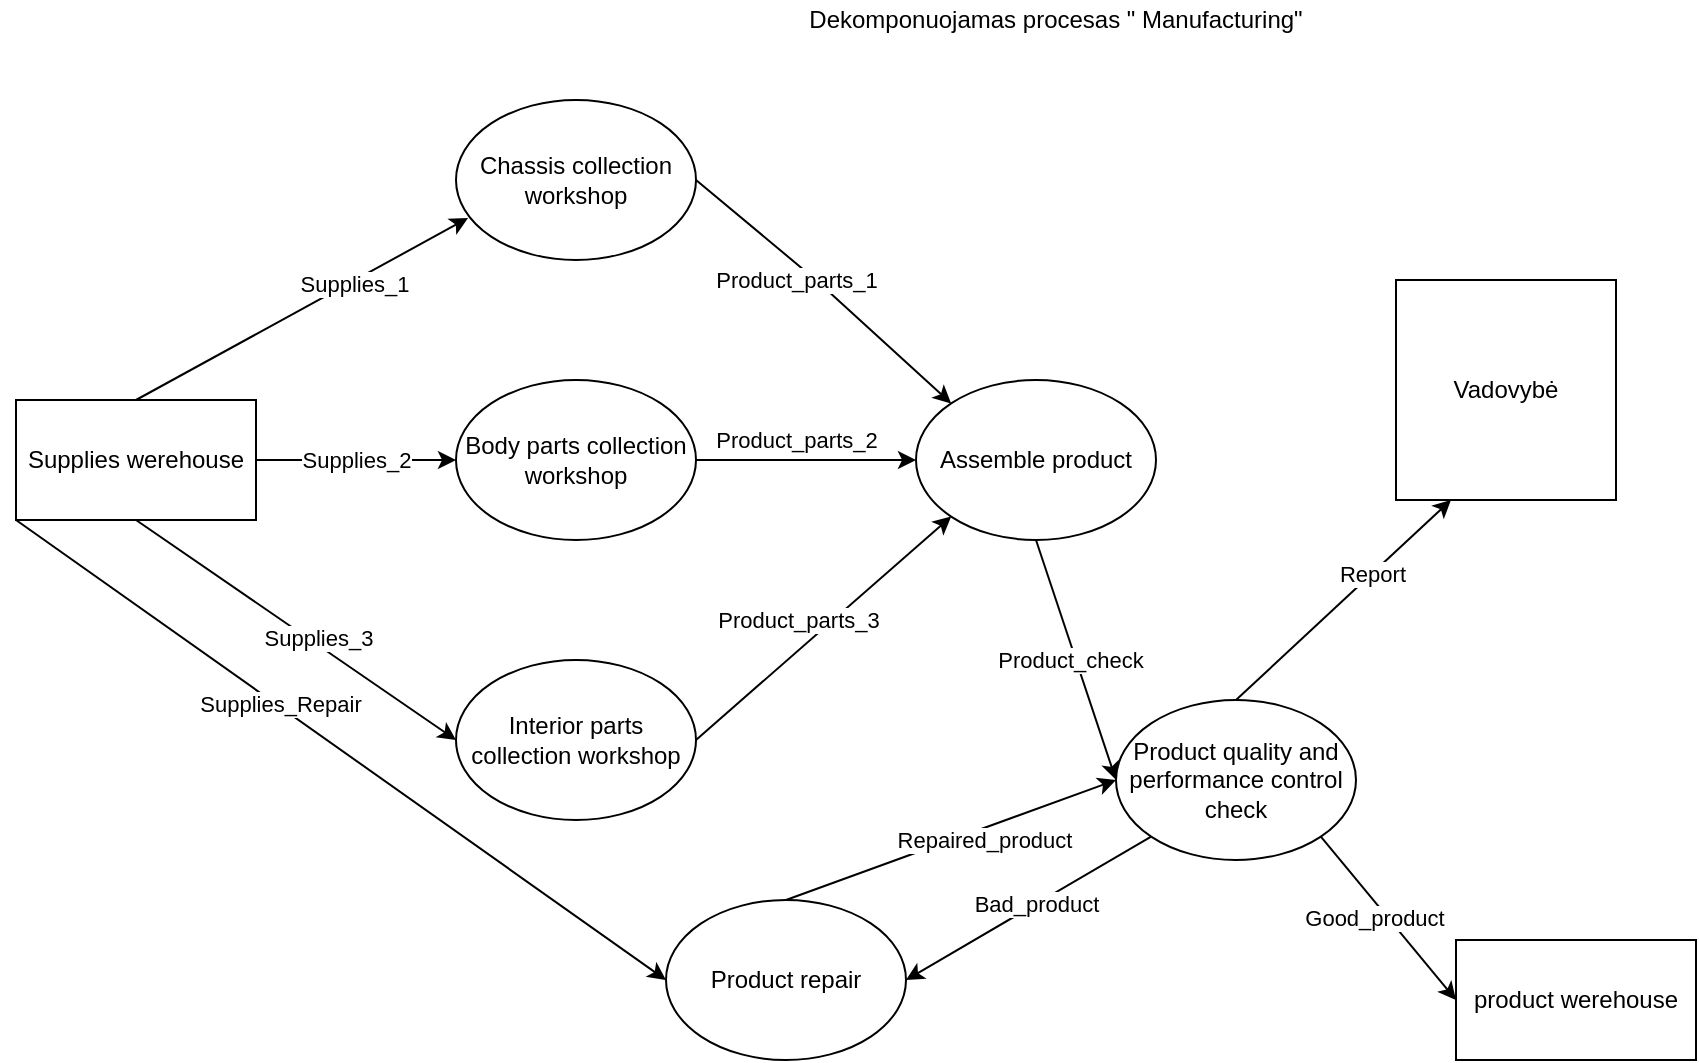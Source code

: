<mxfile version="13.6.10" type="github">
  <diagram id="H3ixN3oLYyR-_zxuuHG0" name="Page-1">
    <mxGraphModel dx="1120" dy="693" grid="1" gridSize="10" guides="1" tooltips="1" connect="1" arrows="1" fold="1" page="1" pageScale="1" pageWidth="850" pageHeight="1100" math="0" shadow="0">
      <root>
        <mxCell id="0" />
        <mxCell id="1" parent="0" />
        <mxCell id="1s43ycaaGnTUGPJuPQ-5-3" value="Dekomponuojamas procesas &quot; Manufacturing&quot;" style="text;html=1;strokeColor=none;fillColor=none;align=center;verticalAlign=middle;whiteSpace=wrap;rounded=0;" parent="1" vertex="1">
          <mxGeometry x="415" y="30" width="290" height="20" as="geometry" />
        </mxCell>
        <mxCell id="1s43ycaaGnTUGPJuPQ-5-4" value="Supplies werehouse" style="rounded=0;whiteSpace=wrap;html=1;" parent="1" vertex="1">
          <mxGeometry x="40" y="230" width="120" height="60" as="geometry" />
        </mxCell>
        <mxCell id="1s43ycaaGnTUGPJuPQ-5-5" value="Product quality and performance control check" style="ellipse;whiteSpace=wrap;html=1;" parent="1" vertex="1">
          <mxGeometry x="590" y="380" width="120" height="80" as="geometry" />
        </mxCell>
        <mxCell id="1s43ycaaGnTUGPJuPQ-5-6" value="Vadovybė" style="whiteSpace=wrap;html=1;aspect=fixed;" parent="1" vertex="1">
          <mxGeometry x="730" y="170" width="110" height="110" as="geometry" />
        </mxCell>
        <mxCell id="1s43ycaaGnTUGPJuPQ-5-8" value="Chassis collection workshop" style="ellipse;whiteSpace=wrap;html=1;" parent="1" vertex="1">
          <mxGeometry x="260" y="80" width="120" height="80" as="geometry" />
        </mxCell>
        <mxCell id="1s43ycaaGnTUGPJuPQ-5-9" value="Body parts collection workshop" style="ellipse;whiteSpace=wrap;html=1;" parent="1" vertex="1">
          <mxGeometry x="260" y="220" width="120" height="80" as="geometry" />
        </mxCell>
        <mxCell id="1s43ycaaGnTUGPJuPQ-5-10" value="Interior parts collection workshop" style="ellipse;whiteSpace=wrap;html=1;" parent="1" vertex="1">
          <mxGeometry x="260" y="360" width="120" height="80" as="geometry" />
        </mxCell>
        <mxCell id="1s43ycaaGnTUGPJuPQ-5-11" value="" style="endArrow=classic;html=1;entryX=0.05;entryY=0.738;entryDx=0;entryDy=0;entryPerimeter=0;exitX=0.5;exitY=0;exitDx=0;exitDy=0;" parent="1" target="1s43ycaaGnTUGPJuPQ-5-8" edge="1">
          <mxGeometry width="50" height="50" relative="1" as="geometry">
            <mxPoint x="100" y="230" as="sourcePoint" />
            <mxPoint x="180" y="160" as="targetPoint" />
          </mxGeometry>
        </mxCell>
        <mxCell id="1s43ycaaGnTUGPJuPQ-5-26" value="Supplies_1" style="edgeLabel;html=1;align=center;verticalAlign=middle;resizable=0;points=[];" parent="1s43ycaaGnTUGPJuPQ-5-11" vertex="1" connectable="0">
          <mxGeometry x="0.297" y="-1" relative="1" as="geometry">
            <mxPoint as="offset" />
          </mxGeometry>
        </mxCell>
        <mxCell id="1s43ycaaGnTUGPJuPQ-5-12" value="" style="endArrow=classic;html=1;entryX=0;entryY=0.5;entryDx=0;entryDy=0;exitX=1;exitY=0.5;exitDx=0;exitDy=0;" parent="1" target="1s43ycaaGnTUGPJuPQ-5-9" edge="1">
          <mxGeometry width="50" height="50" relative="1" as="geometry">
            <mxPoint x="160" y="260" as="sourcePoint" />
            <mxPoint x="270" y="200" as="targetPoint" />
          </mxGeometry>
        </mxCell>
        <mxCell id="1s43ycaaGnTUGPJuPQ-5-25" value="Supplies_2" style="edgeLabel;html=1;align=center;verticalAlign=middle;resizable=0;points=[];" parent="1s43ycaaGnTUGPJuPQ-5-12" vertex="1" connectable="0">
          <mxGeometry x="0.197" y="2" relative="1" as="geometry">
            <mxPoint x="-10" y="2" as="offset" />
          </mxGeometry>
        </mxCell>
        <mxCell id="1s43ycaaGnTUGPJuPQ-5-13" value="" style="endArrow=classic;html=1;entryX=0;entryY=0.5;entryDx=0;entryDy=0;exitX=0.5;exitY=1;exitDx=0;exitDy=0;" parent="1" target="1s43ycaaGnTUGPJuPQ-5-10" edge="1">
          <mxGeometry width="50" height="50" relative="1" as="geometry">
            <mxPoint x="100" y="290" as="sourcePoint" />
            <mxPoint x="190" y="280" as="targetPoint" />
          </mxGeometry>
        </mxCell>
        <mxCell id="1s43ycaaGnTUGPJuPQ-5-24" value="&lt;div&gt;Supplies_3&lt;/div&gt;" style="edgeLabel;html=1;align=center;verticalAlign=middle;resizable=0;points=[];" parent="1s43ycaaGnTUGPJuPQ-5-13" vertex="1" connectable="0">
          <mxGeometry x="0.113" y="3" relative="1" as="geometry">
            <mxPoint as="offset" />
          </mxGeometry>
        </mxCell>
        <mxCell id="1s43ycaaGnTUGPJuPQ-5-19" value="" style="endArrow=classic;html=1;entryX=0.25;entryY=1;entryDx=0;entryDy=0;exitX=0.5;exitY=0;exitDx=0;exitDy=0;" parent="1" source="1s43ycaaGnTUGPJuPQ-5-5" target="1s43ycaaGnTUGPJuPQ-5-6" edge="1">
          <mxGeometry width="50" height="50" relative="1" as="geometry">
            <mxPoint x="780" y="230" as="sourcePoint" />
            <mxPoint x="830" y="180" as="targetPoint" />
          </mxGeometry>
        </mxCell>
        <mxCell id="1s43ycaaGnTUGPJuPQ-5-41" value="Report" style="edgeLabel;html=1;align=center;verticalAlign=middle;resizable=0;points=[];" parent="1s43ycaaGnTUGPJuPQ-5-19" vertex="1" connectable="0">
          <mxGeometry x="0.269" relative="1" as="geometry">
            <mxPoint as="offset" />
          </mxGeometry>
        </mxCell>
        <mxCell id="1s43ycaaGnTUGPJuPQ-5-27" value="Assemble product" style="ellipse;whiteSpace=wrap;html=1;" parent="1" vertex="1">
          <mxGeometry x="490" y="220" width="120" height="80" as="geometry" />
        </mxCell>
        <mxCell id="1s43ycaaGnTUGPJuPQ-5-28" value="" style="endArrow=classic;html=1;exitX=1;exitY=0.5;exitDx=0;exitDy=0;entryX=0;entryY=0;entryDx=0;entryDy=0;" parent="1" source="1s43ycaaGnTUGPJuPQ-5-8" target="1s43ycaaGnTUGPJuPQ-5-27" edge="1">
          <mxGeometry width="50" height="50" relative="1" as="geometry">
            <mxPoint x="360" y="160" as="sourcePoint" />
            <mxPoint x="410" y="110" as="targetPoint" />
            <Array as="points">
              <mxPoint x="440" y="170" />
            </Array>
          </mxGeometry>
        </mxCell>
        <mxCell id="1s43ycaaGnTUGPJuPQ-5-38" value="Product_parts_1" style="edgeLabel;html=1;align=center;verticalAlign=middle;resizable=0;points=[];" parent="1s43ycaaGnTUGPJuPQ-5-28" vertex="1" connectable="0">
          <mxGeometry x="0.105" y="1" relative="1" as="geometry">
            <mxPoint x="-22.41" y="-9.98" as="offset" />
          </mxGeometry>
        </mxCell>
        <mxCell id="1s43ycaaGnTUGPJuPQ-5-29" value="" style="endArrow=classic;html=1;exitX=1;exitY=0.5;exitDx=0;exitDy=0;entryX=0;entryY=0.5;entryDx=0;entryDy=0;" parent="1" source="1s43ycaaGnTUGPJuPQ-5-9" target="1s43ycaaGnTUGPJuPQ-5-27" edge="1">
          <mxGeometry width="50" height="50" relative="1" as="geometry">
            <mxPoint x="415" y="275" as="sourcePoint" />
            <mxPoint x="465" y="225" as="targetPoint" />
          </mxGeometry>
        </mxCell>
        <mxCell id="1s43ycaaGnTUGPJuPQ-5-39" value="Product_parts_2" style="edgeLabel;html=1;align=center;verticalAlign=middle;resizable=0;points=[];" parent="1s43ycaaGnTUGPJuPQ-5-29" vertex="1" connectable="0">
          <mxGeometry x="-0.182" y="4" relative="1" as="geometry">
            <mxPoint x="5" y="-6" as="offset" />
          </mxGeometry>
        </mxCell>
        <mxCell id="1s43ycaaGnTUGPJuPQ-5-31" value="" style="endArrow=classic;html=1;exitX=1;exitY=0.5;exitDx=0;exitDy=0;entryX=0;entryY=1;entryDx=0;entryDy=0;" parent="1" source="1s43ycaaGnTUGPJuPQ-5-10" target="1s43ycaaGnTUGPJuPQ-5-27" edge="1">
          <mxGeometry width="50" height="50" relative="1" as="geometry">
            <mxPoint x="440" y="370" as="sourcePoint" />
            <mxPoint x="490" y="320" as="targetPoint" />
          </mxGeometry>
        </mxCell>
        <mxCell id="1s43ycaaGnTUGPJuPQ-5-40" value="Product_parts_3" style="edgeLabel;html=1;align=center;verticalAlign=middle;resizable=0;points=[];" parent="1s43ycaaGnTUGPJuPQ-5-31" vertex="1" connectable="0">
          <mxGeometry x="0.279" y="-1" relative="1" as="geometry">
            <mxPoint x="-31.91" y="10.4" as="offset" />
          </mxGeometry>
        </mxCell>
        <mxCell id="1s43ycaaGnTUGPJuPQ-5-32" value="" style="endArrow=classic;html=1;entryX=0;entryY=0.5;entryDx=0;entryDy=0;exitX=0.5;exitY=1;exitDx=0;exitDy=0;" parent="1" source="1s43ycaaGnTUGPJuPQ-5-27" target="1s43ycaaGnTUGPJuPQ-5-5" edge="1">
          <mxGeometry width="50" height="50" relative="1" as="geometry">
            <mxPoint x="560" y="370" as="sourcePoint" />
            <mxPoint x="610" y="320" as="targetPoint" />
          </mxGeometry>
        </mxCell>
        <mxCell id="1s43ycaaGnTUGPJuPQ-5-33" value="Product_check" style="edgeLabel;html=1;align=center;verticalAlign=middle;resizable=0;points=[];" parent="1s43ycaaGnTUGPJuPQ-5-32" vertex="1" connectable="0">
          <mxGeometry x="-0.21" y="1" relative="1" as="geometry">
            <mxPoint y="12.88" as="offset" />
          </mxGeometry>
        </mxCell>
        <mxCell id="1s43ycaaGnTUGPJuPQ-5-42" value="Product repair" style="ellipse;whiteSpace=wrap;html=1;" parent="1" vertex="1">
          <mxGeometry x="365" y="480" width="120" height="80" as="geometry" />
        </mxCell>
        <mxCell id="1s43ycaaGnTUGPJuPQ-5-43" value="" style="endArrow=classic;html=1;exitX=0.5;exitY=0;exitDx=0;exitDy=0;entryX=0;entryY=0.5;entryDx=0;entryDy=0;" parent="1" source="1s43ycaaGnTUGPJuPQ-5-42" target="1s43ycaaGnTUGPJuPQ-5-5" edge="1">
          <mxGeometry width="50" height="50" relative="1" as="geometry">
            <mxPoint x="380" y="490" as="sourcePoint" />
            <mxPoint x="430" y="440" as="targetPoint" />
          </mxGeometry>
        </mxCell>
        <mxCell id="1s43ycaaGnTUGPJuPQ-5-44" value="Repaired_product" style="edgeLabel;html=1;align=center;verticalAlign=middle;resizable=0;points=[];" parent="1s43ycaaGnTUGPJuPQ-5-43" vertex="1" connectable="0">
          <mxGeometry x="-0.287" y="1" relative="1" as="geometry">
            <mxPoint x="40.77" y="-7.56" as="offset" />
          </mxGeometry>
        </mxCell>
        <mxCell id="1s43ycaaGnTUGPJuPQ-5-46" value="" style="endArrow=classic;html=1;entryX=0;entryY=0.5;entryDx=0;entryDy=0;exitX=0;exitY=1;exitDx=0;exitDy=0;" parent="1" source="1s43ycaaGnTUGPJuPQ-5-4" target="1s43ycaaGnTUGPJuPQ-5-42" edge="1">
          <mxGeometry width="50" height="50" relative="1" as="geometry">
            <mxPoint x="110" y="430" as="sourcePoint" />
            <mxPoint x="230" y="430" as="targetPoint" />
          </mxGeometry>
        </mxCell>
        <mxCell id="1s43ycaaGnTUGPJuPQ-5-48" value="Supplies_Repair" style="edgeLabel;html=1;align=center;verticalAlign=middle;resizable=0;points=[];" parent="1s43ycaaGnTUGPJuPQ-5-46" vertex="1" connectable="0">
          <mxGeometry x="-0.191" y="1" relative="1" as="geometry">
            <mxPoint as="offset" />
          </mxGeometry>
        </mxCell>
        <mxCell id="1s43ycaaGnTUGPJuPQ-5-52" value="" style="endArrow=classic;html=1;exitX=0;exitY=1;exitDx=0;exitDy=0;entryX=1;entryY=0.5;entryDx=0;entryDy=0;" parent="1" source="1s43ycaaGnTUGPJuPQ-5-5" target="1s43ycaaGnTUGPJuPQ-5-42" edge="1">
          <mxGeometry width="50" height="50" relative="1" as="geometry">
            <mxPoint x="630" y="520" as="sourcePoint" />
            <mxPoint x="485" y="513" as="targetPoint" />
          </mxGeometry>
        </mxCell>
        <mxCell id="1s43ycaaGnTUGPJuPQ-5-53" value="Bad_product" style="edgeLabel;html=1;align=center;verticalAlign=middle;resizable=0;points=[];" parent="1s43ycaaGnTUGPJuPQ-5-52" vertex="1" connectable="0">
          <mxGeometry x="0.2" y="-2" relative="1" as="geometry">
            <mxPoint x="17" y="-8" as="offset" />
          </mxGeometry>
        </mxCell>
        <mxCell id="1s43ycaaGnTUGPJuPQ-5-54" value="" style="endArrow=classic;html=1;exitX=1;exitY=1;exitDx=0;exitDy=0;entryX=0;entryY=0.5;entryDx=0;entryDy=0;" parent="1" source="1s43ycaaGnTUGPJuPQ-5-5" target="BYM-QFDNN6oCVl6qZ0pt-2" edge="1">
          <mxGeometry width="50" height="50" relative="1" as="geometry">
            <mxPoint x="670" y="520" as="sourcePoint" />
            <mxPoint x="760" y="520" as="targetPoint" />
          </mxGeometry>
        </mxCell>
        <mxCell id="1s43ycaaGnTUGPJuPQ-5-55" value="Good_product" style="edgeLabel;html=1;align=center;verticalAlign=middle;resizable=0;points=[];" parent="1s43ycaaGnTUGPJuPQ-5-54" vertex="1" connectable="0">
          <mxGeometry x="0.233" y="-1" relative="1" as="geometry">
            <mxPoint x="-15" y="-11" as="offset" />
          </mxGeometry>
        </mxCell>
        <mxCell id="BYM-QFDNN6oCVl6qZ0pt-2" value="product werehouse" style="rounded=0;whiteSpace=wrap;html=1;" vertex="1" parent="1">
          <mxGeometry x="760" y="500" width="120" height="60" as="geometry" />
        </mxCell>
      </root>
    </mxGraphModel>
  </diagram>
</mxfile>
